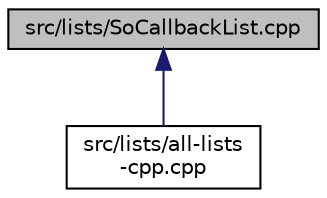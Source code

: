 digraph "src/lists/SoCallbackList.cpp"
{
 // LATEX_PDF_SIZE
  edge [fontname="Helvetica",fontsize="10",labelfontname="Helvetica",labelfontsize="10"];
  node [fontname="Helvetica",fontsize="10",shape=record];
  Node1 [label="src/lists/SoCallbackList.cpp",height=0.2,width=0.4,color="black", fillcolor="grey75", style="filled", fontcolor="black",tooltip=" "];
  Node1 -> Node2 [dir="back",color="midnightblue",fontsize="10",style="solid",fontname="Helvetica"];
  Node2 [label="src/lists/all-lists\l-cpp.cpp",height=0.2,width=0.4,color="black", fillcolor="white", style="filled",URL="$all-lists-cpp_8cpp.html",tooltip=" "];
}
